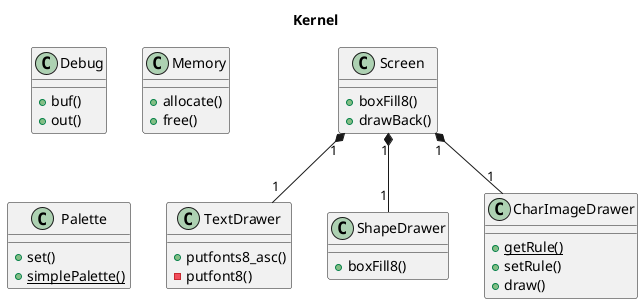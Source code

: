 @startuml

title Kernel

class Debug {
    +buf()
    +out()
}

class Memory {
    +allocate()
    +free()
}

class Palette {
    +set()
    {static}+simplePalette()
}

class Screen {
    +boxFill8()
    +drawBack()
}

class TextDrawer {
    +putfonts8_asc()
    -putfont8()
}

class ShapeDrawer {
    +boxFill8()
}

class CharImageDrawer {
    {static}+getRule()
    +setRule()
    +draw()
}

Screen "1" *-- "1" TextDrawer
Screen "1" *-- "1" ShapeDrawer
Screen "1" *-- "1" CharImageDrawer

@enduml